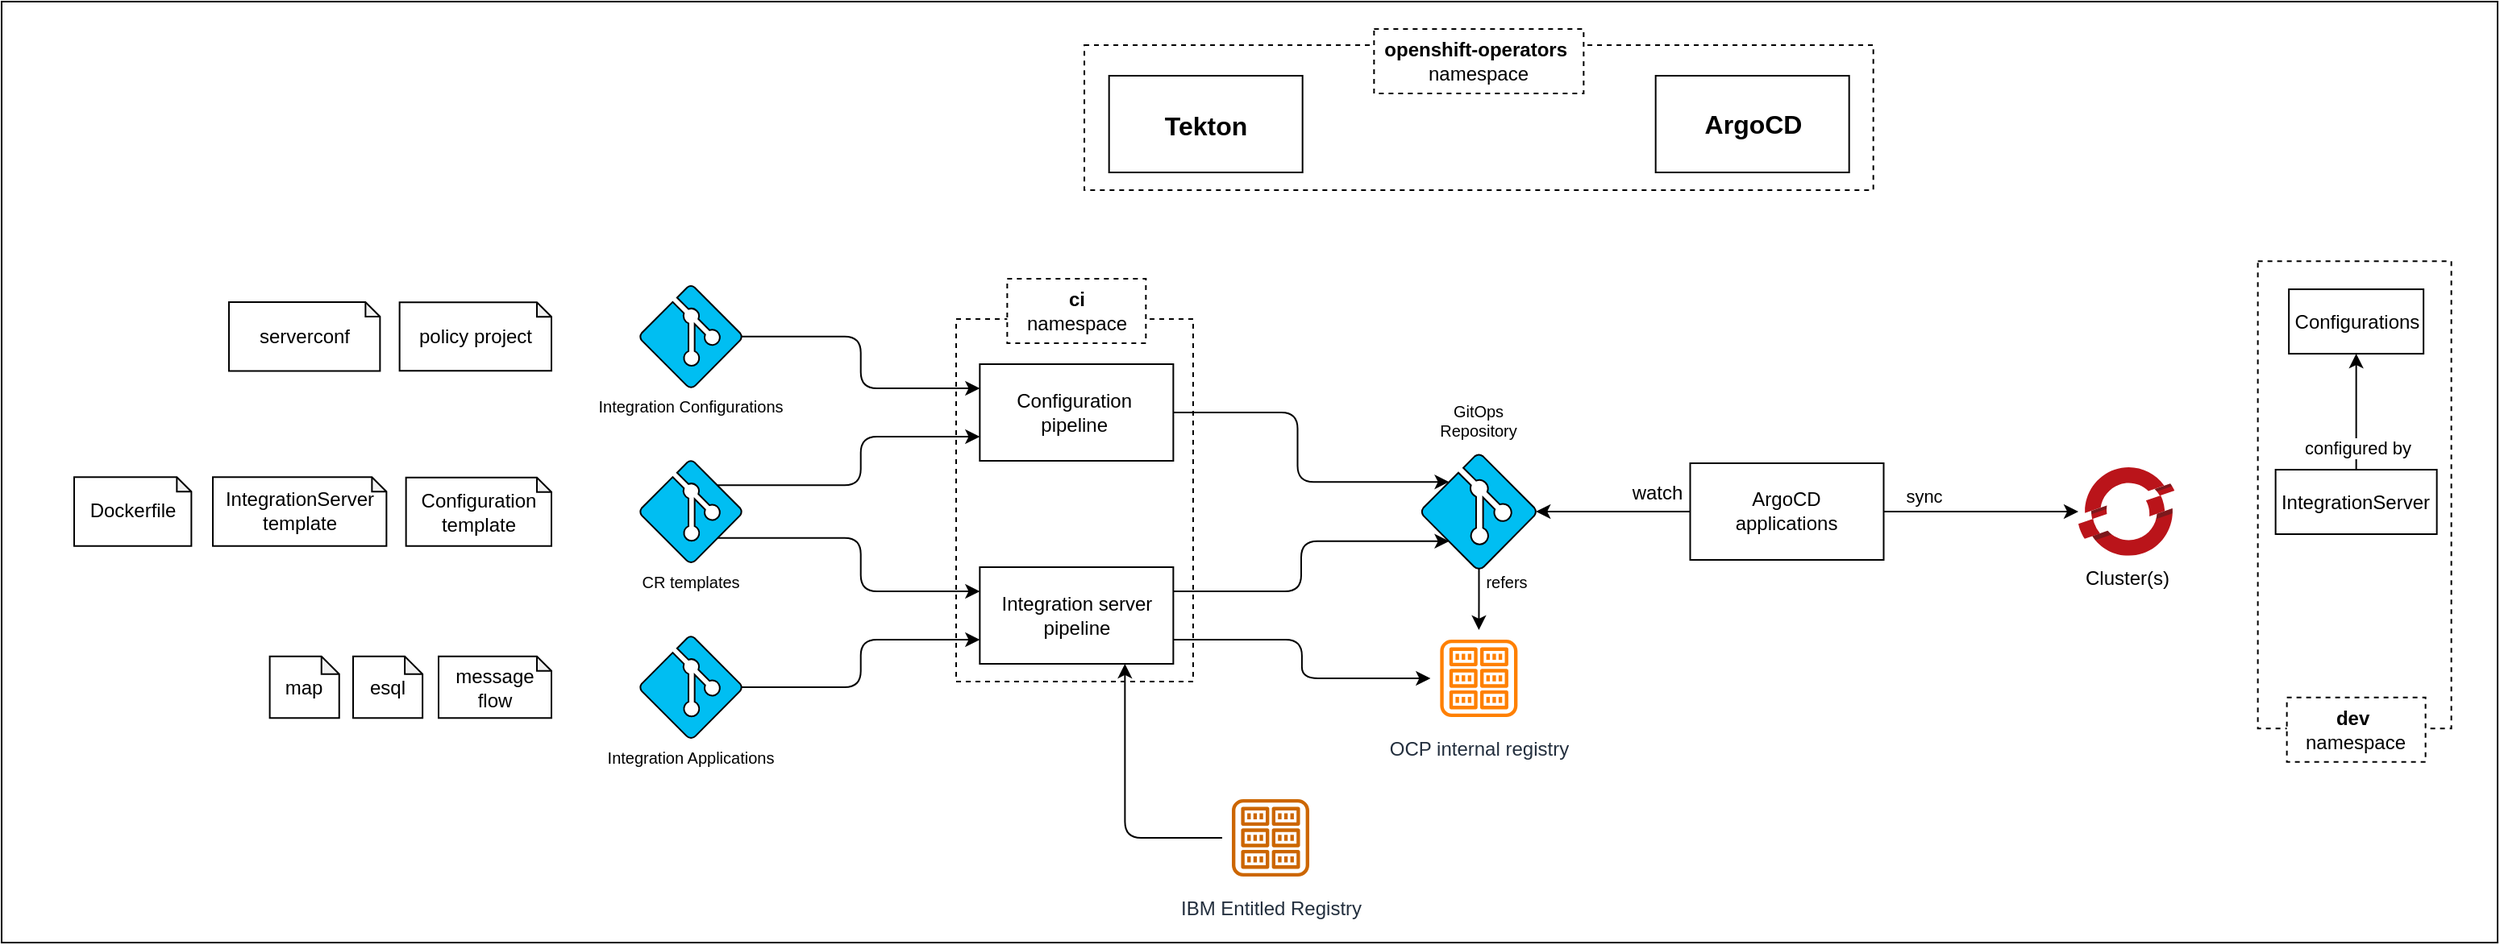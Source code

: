 <mxfile version="13.7.9" type="device"><diagram id="y4Npf84sFNT_zSaNWybv" name="Page-1"><mxGraphModel dx="1571" dy="88" grid="0" gridSize="10" guides="1" tooltips="1" connect="1" arrows="1" fold="1" page="1" pageScale="1" pageWidth="1169" pageHeight="827" math="0" shadow="0"><root><mxCell id="0"/><mxCell id="1" parent="0"/><mxCell id="p0zIint-GtP8a0dcS22a-35" value="" style="rounded=0;whiteSpace=wrap;html=1;fillColor=none;" parent="1" vertex="1"><mxGeometry x="342" y="958" width="1548" height="584" as="geometry"/></mxCell><mxCell id="9tkTMFBo7f2N9bZobKJJ-46" value="" style="rounded=0;whiteSpace=wrap;html=1;labelBackgroundColor=none;strokeColor=#000000;fontSize=10;fillColor=none;dashed=1;" parent="1" vertex="1"><mxGeometry x="934" y="1155" width="147" height="225" as="geometry"/></mxCell><mxCell id="HI1UlYrGFAeUCfRMkIcx-2" value="" style="rounded=0;whiteSpace=wrap;html=1;fillColor=none;dashed=1;" parent="1" vertex="1"><mxGeometry x="1013.52" y="985" width="489.32" height="90" as="geometry"/></mxCell><mxCell id="HI1UlYrGFAeUCfRMkIcx-4" value="" style="rounded=0;whiteSpace=wrap;html=1;strokeWidth=1;fontSize=12;fontColor=#000000;fillColor=none;" parent="1" vertex="1"><mxGeometry x="1028.84" y="1004.01" width="120" height="60" as="geometry"/></mxCell><mxCell id="HI1UlYrGFAeUCfRMkIcx-5" value="" style="rounded=0;whiteSpace=wrap;html=1;strokeWidth=1;fontSize=12;fontColor=#000000;fillColor=none;" parent="1" vertex="1"><mxGeometry x="1367.84" y="1004.01" width="120" height="60" as="geometry"/></mxCell><mxCell id="HI1UlYrGFAeUCfRMkIcx-15" value="ArgoCD&lt;br&gt;applications" style="rounded=0;whiteSpace=wrap;html=1;strokeWidth=1;fontSize=12;fontColor=#000000;fillColor=none;" parent="1" vertex="1"><mxGeometry x="1389.25" y="1244.496" width="120" height="60" as="geometry"/></mxCell><mxCell id="HI1UlYrGFAeUCfRMkIcx-17" value="Tekton" style="text;html=1;strokeColor=none;align=center;verticalAlign=middle;whiteSpace=wrap;rounded=0;fontSize=16;fontColor=#000000;fontStyle=1;" parent="1" vertex="1"><mxGeometry x="1068.52" y="1025" width="40" height="20" as="geometry"/></mxCell><mxCell id="HI1UlYrGFAeUCfRMkIcx-18" value="ArgoCD" style="text;html=1;strokeColor=none;align=center;verticalAlign=middle;whiteSpace=wrap;rounded=0;fontSize=16;fontColor=#000000;fontStyle=1;" parent="1" vertex="1"><mxGeometry x="1383.59" y="1024.01" width="88.5" height="20" as="geometry"/></mxCell><mxCell id="HI1UlYrGFAeUCfRMkIcx-37" value="watch" style="text;html=1;strokeColor=none;align=center;verticalAlign=middle;whiteSpace=wrap;rounded=0;fontSize=12;rotation=0;" parent="1" vertex="1"><mxGeometry x="1349.25" y="1253.14" width="40" height="20" as="geometry"/></mxCell><mxCell id="HI1UlYrGFAeUCfRMkIcx-40" value="&lt;b&gt;ci&lt;/b&gt; &lt;br&gt;namespace" style="text;html=1;align=center;verticalAlign=middle;whiteSpace=wrap;rounded=0;dashed=1;labelBackgroundColor=none;strokeColor=#000000;fillColor=#ffffff;" parent="1" vertex="1"><mxGeometry x="965.68" y="1130" width="86" height="40" as="geometry"/></mxCell><mxCell id="HI1UlYrGFAeUCfRMkIcx-65" value="&lt;b&gt;openshift-operators&lt;/b&gt;&amp;nbsp;&lt;br&gt;namespace" style="text;html=1;align=center;verticalAlign=middle;whiteSpace=wrap;rounded=0;dashed=1;labelBackgroundColor=none;strokeColor=#000000;fillColor=#ffffff;" parent="1" vertex="1"><mxGeometry x="1193.18" y="975" width="130" height="40" as="geometry"/></mxCell><mxCell id="9tkTMFBo7f2N9bZobKJJ-18" value="Integration Applications" style="verticalLabelPosition=bottom;html=1;verticalAlign=top;align=center;fillColor=#00BEF2;shape=mxgraph.azure.git_repository;fontSize=10;" parent="1" vertex="1"><mxGeometry x="738" y="1352.004" width="62.992" height="62.992" as="geometry"/></mxCell><mxCell id="9tkTMFBo7f2N9bZobKJJ-22" value="" style="verticalLabelPosition=bottom;html=1;verticalAlign=top;align=center;fillColor=#00BEF2;shape=mxgraph.azure.git_repository;fontSize=10;labelBackgroundColor=#ffffff;textOpacity=10;" parent="1" vertex="1"><mxGeometry x="1222.75" y="1239.063" width="70.866" height="70.866" as="geometry"/></mxCell><mxCell id="HI1UlYrGFAeUCfRMkIcx-12" style="edgeStyle=orthogonalEdgeStyle;rounded=0;orthogonalLoop=1;jettySize=auto;html=1;fontSize=12;fontColor=#000000;entryX=1;entryY=0.5;entryDx=0;entryDy=0;entryPerimeter=0;exitX=0;exitY=0.5;exitDx=0;exitDy=0;" parent="1" source="HI1UlYrGFAeUCfRMkIcx-15" target="9tkTMFBo7f2N9bZobKJJ-22" edge="1"><mxGeometry x="447" y="958" as="geometry"><mxPoint x="1302.85" y="1239.95" as="targetPoint"/><Array as="points"/></mxGeometry></mxCell><mxCell id="9tkTMFBo7f2N9bZobKJJ-24" value="OCP internal registry" style="outlineConnect=0;fontColor=#232F3E;gradientColor=none;dashed=0;verticalLabelPosition=bottom;verticalAlign=top;align=center;html=1;fontSize=12;fontStyle=0;aspect=fixed;shape=mxgraph.aws4.resourceIcon;resIcon=mxgraph.aws4.registry;fillColor=none;strokeColor=#FF8000;" parent="1" vertex="1"><mxGeometry x="1228.18" y="1348" width="60" height="60" as="geometry"/></mxCell><mxCell id="HI1UlYrGFAeUCfRMkIcx-73" style="edgeStyle=orthogonalEdgeStyle;rounded=0;orthogonalLoop=1;jettySize=auto;html=1;textOpacity=10;" parent="1" source="9tkTMFBo7f2N9bZobKJJ-22" target="9tkTMFBo7f2N9bZobKJJ-24" edge="1"><mxGeometry x="447" y="958" as="geometry"><mxPoint x="1252.75" y="1275.16" as="sourcePoint"/><mxPoint x="1252.75" y="1340.66" as="targetPoint"/></mxGeometry></mxCell><mxCell id="9tkTMFBo7f2N9bZobKJJ-17" value="refers" style="edgeLabel;html=1;align=center;verticalAlign=middle;resizable=0;points=[];fontSize=10;labelBackgroundColor=#ffffff;" parent="HI1UlYrGFAeUCfRMkIcx-73" vertex="1" connectable="0"><mxGeometry x="0.122" y="-1" relative="1" as="geometry"><mxPoint x="17.79" y="-13.29" as="offset"/></mxGeometry></mxCell><mxCell id="9tkTMFBo7f2N9bZobKJJ-27" value="Cluster(s)" style="aspect=fixed;html=1;points=[];align=center;image;fontSize=12;image=img/lib/mscae/OpenShift.svg;strokeColor=#000000;fillColor=#5F0101;" parent="1" vertex="1"><mxGeometry x="1630" y="1247.061" width="59.65" height="54.87" as="geometry"/></mxCell><mxCell id="HI1UlYrGFAeUCfRMkIcx-13" style="edgeStyle=orthogonalEdgeStyle;rounded=0;orthogonalLoop=1;jettySize=auto;html=1;" parent="1" source="HI1UlYrGFAeUCfRMkIcx-15" target="9tkTMFBo7f2N9bZobKJJ-27" edge="1"><mxGeometry x="447" y="958" as="geometry"><mxPoint x="1624.82" y="1240.16" as="targetPoint"/></mxGeometry></mxCell><mxCell id="HI1UlYrGFAeUCfRMkIcx-14" value="sync" style="edgeLabel;html=1;align=center;verticalAlign=middle;resizable=0;points=[];" parent="HI1UlYrGFAeUCfRMkIcx-13" vertex="1" connectable="0"><mxGeometry x="0.232" y="-1" relative="1" as="geometry"><mxPoint x="-50.25" y="-11" as="offset"/></mxGeometry></mxCell><mxCell id="9tkTMFBo7f2N9bZobKJJ-28" value="IBM Entitled Registry" style="outlineConnect=0;fontColor=#232F3E;gradientColor=none;dashed=0;verticalLabelPosition=bottom;verticalAlign=top;align=center;html=1;fontSize=12;fontStyle=0;aspect=fixed;shape=mxgraph.aws4.resourceIcon;resIcon=mxgraph.aws4.registry;fillColor=none;strokeColor=#CC6600;" parent="1" vertex="1"><mxGeometry x="1099" y="1447" width="60" height="60" as="geometry"/></mxCell><mxCell id="9tkTMFBo7f2N9bZobKJJ-35" value="GitOps Repository" style="text;html=1;strokeColor=none;fillColor=none;align=center;verticalAlign=middle;whiteSpace=wrap;rounded=0;labelBackgroundColor=#ffffff;fontSize=10;" parent="1" vertex="1"><mxGeometry x="1238.18" y="1208" width="40" height="20" as="geometry"/></mxCell><mxCell id="p0zIint-GtP8a0dcS22a-18" value="" style="endArrow=classic;html=1;edgeStyle=orthogonalEdgeStyle;exitX=1;exitY=0.5;exitDx=0;exitDy=0;entryX=0.24;entryY=0.24;entryDx=0;entryDy=0;entryPerimeter=0;endFill=1;" parent="1" source="HI1UlYrGFAeUCfRMkIcx-36" target="9tkTMFBo7f2N9bZobKJJ-22" edge="1"><mxGeometry x="447" y="958" width="50" height="50" as="geometry"><mxPoint x="1129" y="1281" as="sourcePoint"/><mxPoint x="1179" y="1231" as="targetPoint"/></mxGeometry></mxCell><mxCell id="p0zIint-GtP8a0dcS22a-19" value="" style="endArrow=classic;html=1;edgeStyle=orthogonalEdgeStyle;exitX=1;exitY=0.25;exitDx=0;exitDy=0;entryX=0.24;entryY=0.76;entryDx=0;entryDy=0;entryPerimeter=0;endFill=1;textOpacity=10;" parent="1" source="HI1UlYrGFAeUCfRMkIcx-44" target="9tkTMFBo7f2N9bZobKJJ-22" edge="1"><mxGeometry x="447" y="958" width="50" height="50" as="geometry"><mxPoint x="1119" y="1348" as="sourcePoint"/><mxPoint x="1213" y="1270" as="targetPoint"/><Array as="points"><mxPoint x="1148" y="1324"/><mxPoint x="1148" y="1293"/></Array></mxGeometry></mxCell><mxCell id="p0zIint-GtP8a0dcS22a-20" value="" style="endArrow=classic;html=1;edgeStyle=orthogonalEdgeStyle;entryX=0;entryY=0.75;entryDx=0;entryDy=0;exitX=1;exitY=0.5;exitDx=0;exitDy=0;exitPerimeter=0;startArrow=none;startFill=0;endFill=1;textOpacity=10;" parent="1" source="9tkTMFBo7f2N9bZobKJJ-18" target="HI1UlYrGFAeUCfRMkIcx-44" edge="1"><mxGeometry x="447" y="958" width="50" height="50" as="geometry"><mxPoint x="794" y="1540" as="sourcePoint"/><mxPoint x="844" y="1490" as="targetPoint"/></mxGeometry></mxCell><mxCell id="p0zIint-GtP8a0dcS22a-24" value="" style="endArrow=classic;html=1;edgeStyle=orthogonalEdgeStyle;exitX=1;exitY=0.75;exitDx=0;exitDy=0;endFill=1;textOpacity=10;" parent="1" source="HI1UlYrGFAeUCfRMkIcx-44" target="9tkTMFBo7f2N9bZobKJJ-24" edge="1"><mxGeometry x="447" y="958" width="50" height="50" as="geometry"><mxPoint x="1133" y="1405" as="sourcePoint"/><mxPoint x="1183" y="1355" as="targetPoint"/></mxGeometry></mxCell><mxCell id="p0zIint-GtP8a0dcS22a-25" value="" style="endArrow=classic;html=1;edgeStyle=orthogonalEdgeStyle;entryX=0.75;entryY=1;entryDx=0;entryDy=0;startArrow=none;startFill=0;endFill=1;textOpacity=10;" parent="1" source="9tkTMFBo7f2N9bZobKJJ-28" target="HI1UlYrGFAeUCfRMkIcx-44" edge="1"><mxGeometry x="447" y="958" width="50" height="50" as="geometry"><mxPoint x="990" y="1495" as="sourcePoint"/><mxPoint x="1040" y="1445" as="targetPoint"/></mxGeometry></mxCell><mxCell id="p0zIint-GtP8a0dcS22a-26" value="" style="group" parent="1" vertex="1" connectable="0"><mxGeometry x="1741.32" y="1119.166" width="120" height="310.66" as="geometry"/></mxCell><mxCell id="HI1UlYrGFAeUCfRMkIcx-7" value="" style="rounded=0;whiteSpace=wrap;html=1;fillColor=none;dashed=1;" parent="p0zIint-GtP8a0dcS22a-26" vertex="1"><mxGeometry width="120" height="290" as="geometry"/></mxCell><mxCell id="HI1UlYrGFAeUCfRMkIcx-32" value="IntegrationServer" style="rounded=0;whiteSpace=wrap;html=1;fillColor=none;" parent="p0zIint-GtP8a0dcS22a-26" vertex="1"><mxGeometry x="11" y="129.34" width="100" height="40" as="geometry"/></mxCell><mxCell id="HI1UlYrGFAeUCfRMkIcx-35" value="Configurations" style="rounded=0;whiteSpace=wrap;html=1;fillColor=#ffffff;" parent="p0zIint-GtP8a0dcS22a-26" vertex="1"><mxGeometry x="19.25" y="17.37" width="83.5" height="40" as="geometry"/></mxCell><mxCell id="HI1UlYrGFAeUCfRMkIcx-75" style="edgeStyle=orthogonalEdgeStyle;rounded=0;orthogonalLoop=1;jettySize=auto;html=1;entryX=0.5;entryY=1;entryDx=0;entryDy=0;textOpacity=10;" parent="p0zIint-GtP8a0dcS22a-26" source="HI1UlYrGFAeUCfRMkIcx-32" target="HI1UlYrGFAeUCfRMkIcx-35" edge="1"><mxGeometry relative="1" as="geometry"/></mxCell><mxCell id="9tkTMFBo7f2N9bZobKJJ-10" value="configured by" style="edgeLabel;html=1;align=center;verticalAlign=middle;resizable=0;points=[];" parent="HI1UlYrGFAeUCfRMkIcx-75" vertex="1" connectable="0"><mxGeometry x="-0.297" relative="1" as="geometry"><mxPoint y="11.27" as="offset"/></mxGeometry></mxCell><mxCell id="HI1UlYrGFAeUCfRMkIcx-41" value="&lt;b&gt;dev&lt;/b&gt;&amp;nbsp;&lt;br&gt;namespace" style="text;html=1;align=center;verticalAlign=middle;whiteSpace=wrap;rounded=0;dashed=1;labelBackgroundColor=none;strokeColor=#000000;fillColor=#ffffff;" parent="p0zIint-GtP8a0dcS22a-26" vertex="1"><mxGeometry x="18" y="270.66" width="86" height="40" as="geometry"/></mxCell><mxCell id="HI1UlYrGFAeUCfRMkIcx-27" value="serverconf" style="shape=note;whiteSpace=wrap;html=1;backgroundOutline=1;darkOpacity=0.05;fillColor=none;size=9;" parent="1" vertex="1"><mxGeometry x="483.0" y="1144.515" width="93.68" height="42.71" as="geometry"/></mxCell><mxCell id="HI1UlYrGFAeUCfRMkIcx-31" value="policy project" style="shape=note;whiteSpace=wrap;html=1;backgroundOutline=1;darkOpacity=0.05;fillColor=none;size=9;" parent="1" vertex="1"><mxGeometry x="588.82" y="1144.62" width="94.18" height="42.5" as="geometry"/></mxCell><mxCell id="HI1UlYrGFAeUCfRMkIcx-44" value="Integration server&lt;br&gt;pipeline" style="rounded=0;whiteSpace=wrap;html=1;strokeWidth=1;fontSize=12;fontColor=#000000;fillColor=none;" parent="1" vertex="1"><mxGeometry x="948.68" y="1308.996" width="120" height="60" as="geometry"/></mxCell><mxCell id="p0zIint-GtP8a0dcS22a-21" value="" style="endArrow=classic;html=1;edgeStyle=orthogonalEdgeStyle;exitX=0.76;exitY=0.76;exitDx=0;exitDy=0;exitPerimeter=0;entryX=0;entryY=0.25;entryDx=0;entryDy=0;endFill=1;" parent="1" source="p0zIint-GtP8a0dcS22a-1" target="HI1UlYrGFAeUCfRMkIcx-44" edge="1"><mxGeometry x="447" y="958" width="50" height="50" as="geometry"><mxPoint x="849" y="1333" as="sourcePoint"/><mxPoint x="899" y="1283" as="targetPoint"/></mxGeometry></mxCell><mxCell id="HI1UlYrGFAeUCfRMkIcx-36" value="Configuration&amp;nbsp;&lt;br&gt;pipeline&amp;nbsp;" style="rounded=0;whiteSpace=wrap;html=1;strokeWidth=1;fontSize=12;fontColor=#000000;fillColor=none;" parent="1" vertex="1"><mxGeometry x="948.68" y="1183.003" width="120" height="60" as="geometry"/></mxCell><mxCell id="p0zIint-GtP8a0dcS22a-16" value="" style="endArrow=classic;html=1;edgeStyle=orthogonalEdgeStyle;entryX=0;entryY=0.25;entryDx=0;entryDy=0;exitX=1;exitY=0.5;exitDx=0;exitDy=0;exitPerimeter=0;endFill=1;" parent="1" source="9tkTMFBo7f2N9bZobKJJ-30" target="HI1UlYrGFAeUCfRMkIcx-36" edge="1"><mxGeometry x="447" y="958" width="50" height="50" as="geometry"><mxPoint x="831" y="1367" as="sourcePoint"/><mxPoint x="886" y="1240" as="targetPoint"/></mxGeometry></mxCell><mxCell id="p0zIint-GtP8a0dcS22a-17" value="" style="endArrow=classic;html=1;edgeStyle=orthogonalEdgeStyle;entryX=0;entryY=0.75;entryDx=0;entryDy=0;exitX=0.76;exitY=0.24;exitDx=0;exitDy=0;exitPerimeter=0;endFill=1;" parent="1" source="p0zIint-GtP8a0dcS22a-1" target="HI1UlYrGFAeUCfRMkIcx-36" edge="1"><mxGeometry x="447" y="958" width="50" height="50" as="geometry"><mxPoint x="802" y="1265" as="sourcePoint"/><mxPoint x="898" y="1253" as="targetPoint"/></mxGeometry></mxCell><mxCell id="HI1UlYrGFAeUCfRMkIcx-29" value="esql" style="shape=note;whiteSpace=wrap;html=1;backgroundOutline=1;darkOpacity=0.05;size=11;fillColor=none;" parent="1" vertex="1"><mxGeometry x="560.0" y="1364.365" width="43.06" height="38.27" as="geometry"/></mxCell><mxCell id="HI1UlYrGFAeUCfRMkIcx-30" value="message flow" style="shape=note;whiteSpace=wrap;html=1;backgroundOutline=1;darkOpacity=0.05;size=9;fillColor=none;" parent="1" vertex="1"><mxGeometry x="613.0" y="1364.365" width="70" height="38.27" as="geometry"/></mxCell><mxCell id="9tkTMFBo7f2N9bZobKJJ-9" value="map" style="shape=note;whiteSpace=wrap;html=1;backgroundOutline=1;darkOpacity=0.05;size=11;fillColor=none;" parent="1" vertex="1"><mxGeometry x="508.31" y="1364.365" width="43.06" height="38.27" as="geometry"/></mxCell><mxCell id="9tkTMFBo7f2N9bZobKJJ-30" value="Integration Configurations" style="verticalLabelPosition=bottom;html=1;verticalAlign=top;align=center;fillColor=#00BEF2;shape=mxgraph.azure.git_repository;fontSize=10;" parent="1" vertex="1"><mxGeometry x="738" y="1134.374" width="62.992" height="62.992" as="geometry"/></mxCell><mxCell id="p0zIint-GtP8a0dcS22a-1" value="CR templates" style="verticalLabelPosition=bottom;html=1;verticalAlign=top;align=center;fillColor=#00BEF2;shape=mxgraph.azure.git_repository;fontSize=10;" parent="1" vertex="1"><mxGeometry x="738" y="1243" width="62.992" height="62.992" as="geometry"/></mxCell><mxCell id="p0zIint-GtP8a0dcS22a-29" value="IntegrationServer&lt;br&gt;template" style="shape=note;whiteSpace=wrap;html=1;backgroundOutline=1;darkOpacity=0.05;fillColor=none;size=9;" parent="1" vertex="1"><mxGeometry x="473" y="1253.136" width="107.68" height="42.71" as="geometry"/></mxCell><mxCell id="p0zIint-GtP8a0dcS22a-30" value="Configuration&lt;br&gt;template" style="shape=note;whiteSpace=wrap;html=1;backgroundOutline=1;darkOpacity=0.05;fillColor=none;size=9;" parent="1" vertex="1"><mxGeometry x="592.82" y="1253.356" width="90.18" height="42.5" as="geometry"/></mxCell><mxCell id="kyW96iY4Qmr0Ktw2HqPM-1" value="Dockerfile" style="shape=note;whiteSpace=wrap;html=1;backgroundOutline=1;darkOpacity=0.05;fillColor=none;size=9;" parent="1" vertex="1"><mxGeometry x="387" y="1253.14" width="72.68" height="42.71" as="geometry"/></mxCell></root></mxGraphModel></diagram></mxfile>